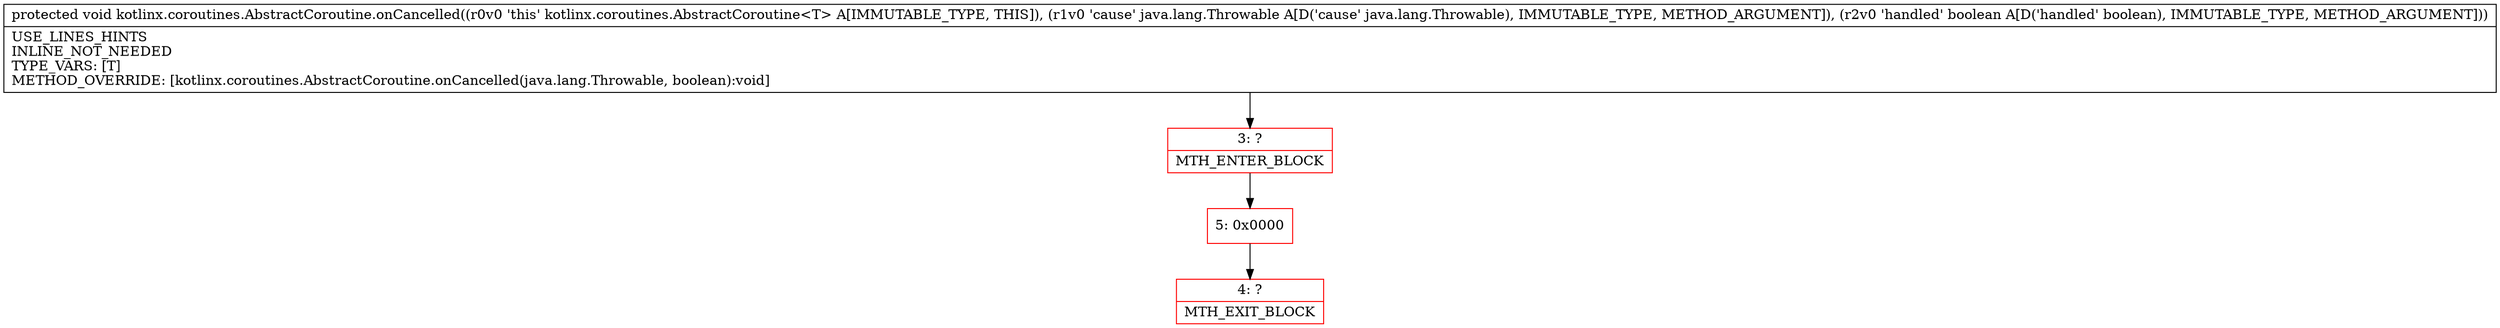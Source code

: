 digraph "CFG forkotlinx.coroutines.AbstractCoroutine.onCancelled(Ljava\/lang\/Throwable;Z)V" {
subgraph cluster_Region_677282497 {
label = "R(0)";
node [shape=record,color=blue];
}
Node_3 [shape=record,color=red,label="{3\:\ ?|MTH_ENTER_BLOCK\l}"];
Node_5 [shape=record,color=red,label="{5\:\ 0x0000}"];
Node_4 [shape=record,color=red,label="{4\:\ ?|MTH_EXIT_BLOCK\l}"];
MethodNode[shape=record,label="{protected void kotlinx.coroutines.AbstractCoroutine.onCancelled((r0v0 'this' kotlinx.coroutines.AbstractCoroutine\<T\> A[IMMUTABLE_TYPE, THIS]), (r1v0 'cause' java.lang.Throwable A[D('cause' java.lang.Throwable), IMMUTABLE_TYPE, METHOD_ARGUMENT]), (r2v0 'handled' boolean A[D('handled' boolean), IMMUTABLE_TYPE, METHOD_ARGUMENT]))  | USE_LINES_HINTS\lINLINE_NOT_NEEDED\lTYPE_VARS: [T]\lMETHOD_OVERRIDE: [kotlinx.coroutines.AbstractCoroutine.onCancelled(java.lang.Throwable, boolean):void]\l}"];
MethodNode -> Node_3;Node_3 -> Node_5;
Node_5 -> Node_4;
}

